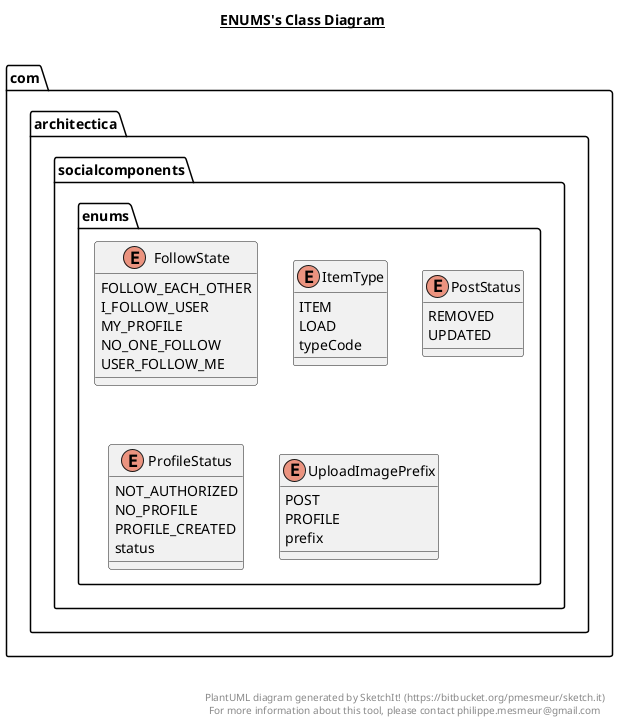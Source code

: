@startuml

title __ENUMS's Class Diagram__\n

  namespace com.architectica.socialcomponents {
    namespace enums {
      enum FollowState {
        FOLLOW_EACH_OTHER
        I_FOLLOW_USER
        MY_PROFILE
        NO_ONE_FOLLOW
        USER_FOLLOW_ME
      }
    }
  }
  

  namespace com.architectica.socialcomponents {
    namespace enums {
      enum ItemType {
        ITEM
        LOAD
        typeCode
      }
    }
  }
  

  namespace com.architectica.socialcomponents {
    namespace enums {
      enum PostStatus {
        REMOVED
        UPDATED
      }
    }
  }
  

  namespace com.architectica.socialcomponents {
    namespace enums {
      enum ProfileStatus {
        NOT_AUTHORIZED
        NO_PROFILE
        PROFILE_CREATED
        status
      }
    }
  }
  

  namespace com.architectica.socialcomponents {
    namespace enums {
      enum UploadImagePrefix {
        POST
        PROFILE
        prefix
      }
    }
  }
  



right footer


PlantUML diagram generated by SketchIt! (https://bitbucket.org/pmesmeur/sketch.it)
For more information about this tool, please contact philippe.mesmeur@gmail.com
endfooter

@enduml
